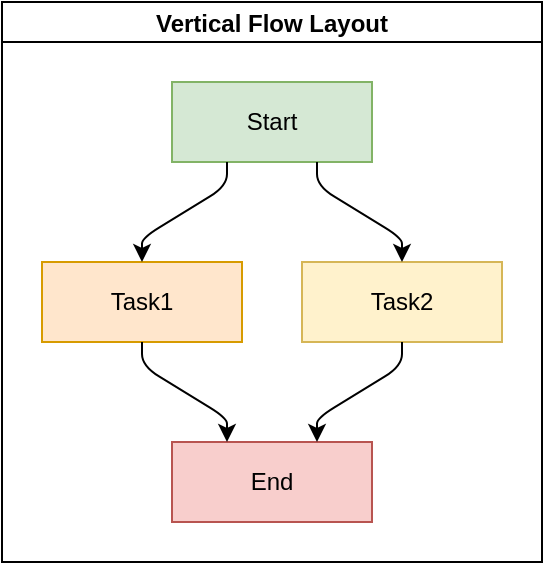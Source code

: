 <mxfile version="21.6.6" type="github">
  <diagram name="第 1 页" id="Pqd2UeZD5t9PHbP2GUy9">
    <mxGraphModel dx="1434" dy="754" grid="1" gridSize="10" guides="1" tooltips="1" connect="1" arrows="1" fold="1" page="1" pageScale="1" pageWidth="827" pageHeight="1169" math="0" shadow="0">
      <root>
        <mxCell id="0" />
        <mxCell id="1" parent="0" />
        <mxCell id="cBMbj-vNh8Ry1zSMz_4p-1" value="Vertical Flow Layout" style="swimlane;startSize=20;horizontal=1;childLayout=flowLayout;flowOrientation=north;resizable=0;interRankCellSpacing=50;containerType=tree;fontSize=12;" vertex="1" parent="1">
          <mxGeometry x="270" y="210" width="270" height="280" as="geometry" />
        </mxCell>
        <mxCell id="cBMbj-vNh8Ry1zSMz_4p-2" value="Start" style="whiteSpace=wrap;html=1;fillColor=#d5e8d4;strokeColor=#82b366;" vertex="1" parent="cBMbj-vNh8Ry1zSMz_4p-1">
          <mxGeometry x="85" y="40" width="100" height="40" as="geometry" />
        </mxCell>
        <mxCell id="cBMbj-vNh8Ry1zSMz_4p-3" value="Task1" style="whiteSpace=wrap;html=1;fillColor=#ffe6cc;strokeColor=#d79b00;" vertex="1" parent="cBMbj-vNh8Ry1zSMz_4p-1">
          <mxGeometry x="20" y="130" width="100" height="40" as="geometry" />
        </mxCell>
        <mxCell id="cBMbj-vNh8Ry1zSMz_4p-4" value="" style="html=1;rounded=1;curved=0;sourcePerimeterSpacing=0;targetPerimeterSpacing=0;startSize=6;endSize=6;noEdgeStyle=1;orthogonal=1;" edge="1" parent="cBMbj-vNh8Ry1zSMz_4p-1" source="cBMbj-vNh8Ry1zSMz_4p-2" target="cBMbj-vNh8Ry1zSMz_4p-3">
          <mxGeometry relative="1" as="geometry">
            <Array as="points">
              <mxPoint x="112.5" y="92" />
              <mxPoint x="70" y="118" />
            </Array>
          </mxGeometry>
        </mxCell>
        <mxCell id="cBMbj-vNh8Ry1zSMz_4p-5" value="Task2" style="whiteSpace=wrap;html=1;fillColor=#fff2cc;strokeColor=#d6b656;" vertex="1" parent="cBMbj-vNh8Ry1zSMz_4p-1">
          <mxGeometry x="150" y="130" width="100" height="40" as="geometry" />
        </mxCell>
        <mxCell id="cBMbj-vNh8Ry1zSMz_4p-6" value="" style="html=1;rounded=1;curved=0;sourcePerimeterSpacing=0;targetPerimeterSpacing=0;startSize=6;endSize=6;noEdgeStyle=1;orthogonal=1;" edge="1" parent="cBMbj-vNh8Ry1zSMz_4p-1" source="cBMbj-vNh8Ry1zSMz_4p-2" target="cBMbj-vNh8Ry1zSMz_4p-5">
          <mxGeometry relative="1" as="geometry">
            <Array as="points">
              <mxPoint x="157.5" y="92" />
              <mxPoint x="200" y="118" />
            </Array>
          </mxGeometry>
        </mxCell>
        <mxCell id="cBMbj-vNh8Ry1zSMz_4p-7" value="End" style="whiteSpace=wrap;html=1;fillColor=#f8cecc;strokeColor=#b85450;" vertex="1" parent="cBMbj-vNh8Ry1zSMz_4p-1">
          <mxGeometry x="85" y="220" width="100" height="40" as="geometry" />
        </mxCell>
        <mxCell id="cBMbj-vNh8Ry1zSMz_4p-8" value="" style="html=1;rounded=1;curved=0;sourcePerimeterSpacing=0;targetPerimeterSpacing=0;startSize=6;endSize=6;noEdgeStyle=1;orthogonal=1;" edge="1" parent="cBMbj-vNh8Ry1zSMz_4p-1" source="cBMbj-vNh8Ry1zSMz_4p-3" target="cBMbj-vNh8Ry1zSMz_4p-7">
          <mxGeometry relative="1" as="geometry">
            <Array as="points">
              <mxPoint x="70" y="182" />
              <mxPoint x="112.5" y="208" />
            </Array>
          </mxGeometry>
        </mxCell>
        <mxCell id="cBMbj-vNh8Ry1zSMz_4p-9" value="" style="html=1;rounded=1;curved=0;sourcePerimeterSpacing=0;targetPerimeterSpacing=0;startSize=6;endSize=6;noEdgeStyle=1;orthogonal=1;" edge="1" parent="cBMbj-vNh8Ry1zSMz_4p-1" source="cBMbj-vNh8Ry1zSMz_4p-5" target="cBMbj-vNh8Ry1zSMz_4p-7">
          <mxGeometry relative="1" as="geometry">
            <Array as="points">
              <mxPoint x="200" y="182" />
              <mxPoint x="157.5" y="208" />
            </Array>
          </mxGeometry>
        </mxCell>
      </root>
    </mxGraphModel>
  </diagram>
</mxfile>
